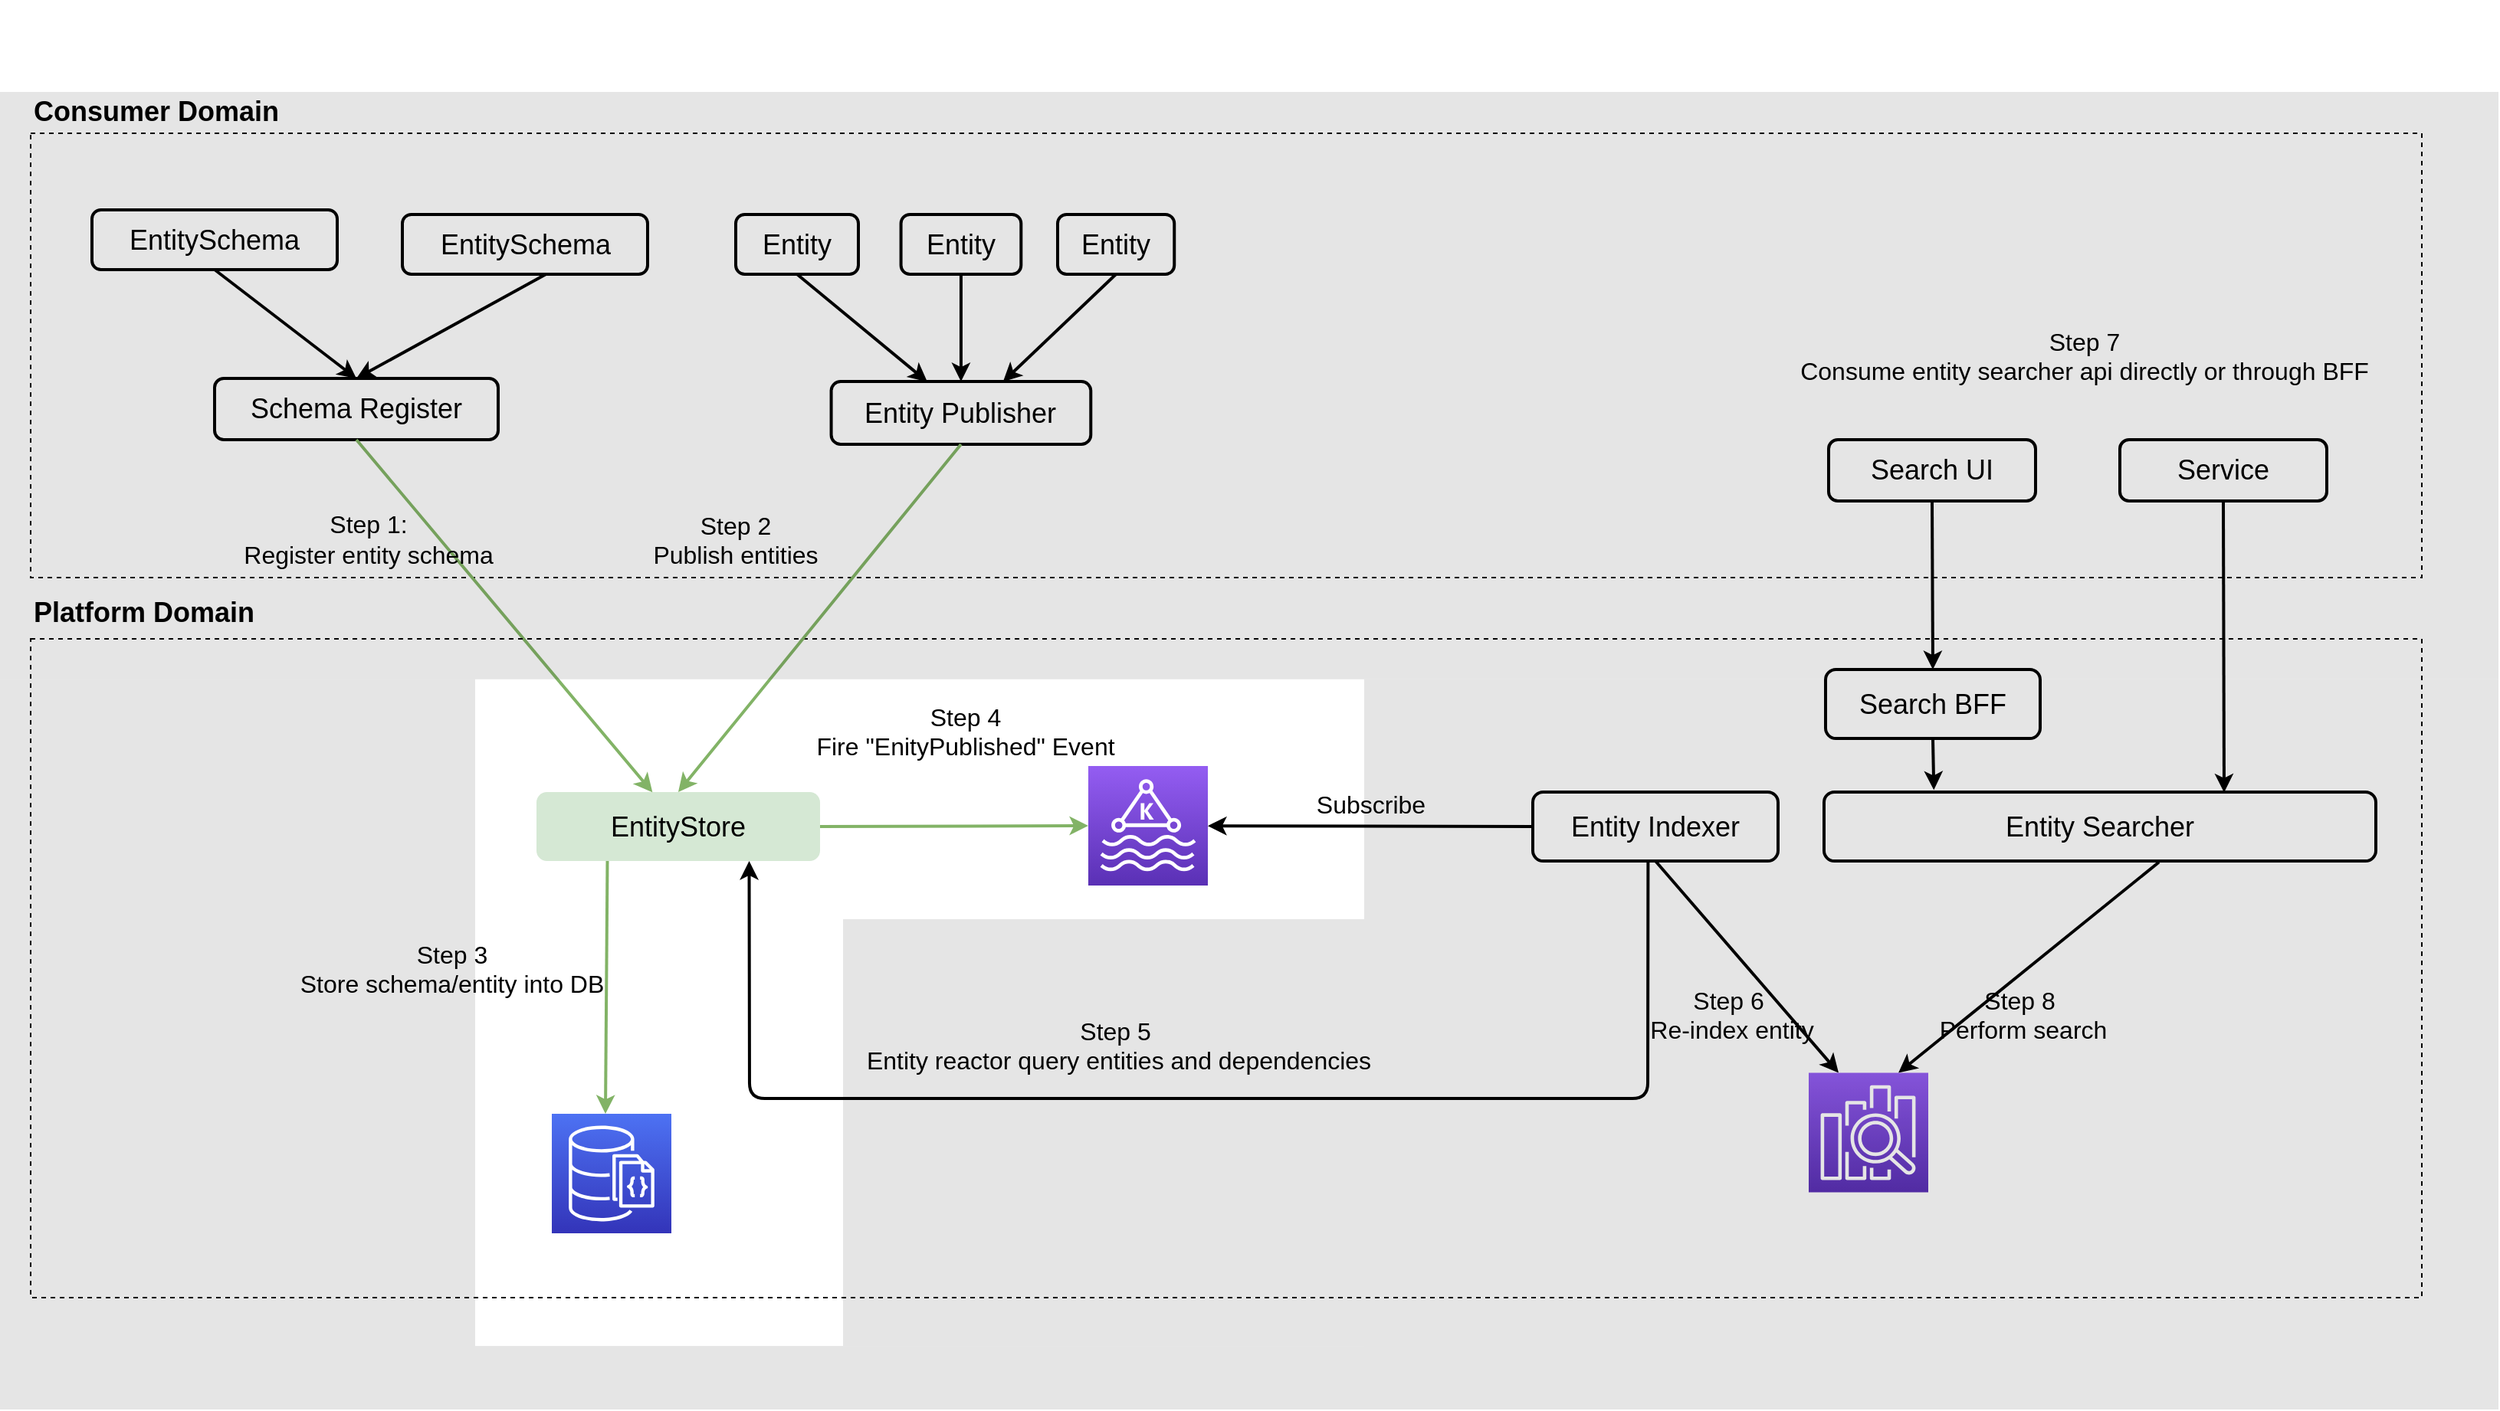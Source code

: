 <mxfile version="15.3.4" type="device"><diagram id="HSKe3RkJjBCc7iVzjrwL" name="Page-1"><mxGraphModel dx="2756" dy="1924" grid="1" gridSize="10" guides="1" tooltips="1" connect="1" arrows="1" fold="1" page="1" pageScale="1" pageWidth="850" pageHeight="1100" math="0" shadow="0"><root><mxCell id="0"/><mxCell id="1" parent="0"/><mxCell id="W5yJoB-NIu6KaFkfcaAP-46" value="" style="rounded=0;whiteSpace=wrap;html=1;dashed=1;fontSize=14;strokeWidth=1;fillColor=none;align=center;" parent="1" vertex="1"><mxGeometry x="-390" y="-110" width="1560" height="290" as="geometry"/></mxCell><mxCell id="W5yJoB-NIu6KaFkfcaAP-34" value="&lt;font style=&quot;font-size: 18px&quot;&gt;EntitySchema&lt;/font&gt;" style="rounded=1;whiteSpace=wrap;html=1;strokeWidth=2;" parent="1" vertex="1"><mxGeometry x="-350" y="-60" width="160" height="39" as="geometry"/></mxCell><mxCell id="W5yJoB-NIu6KaFkfcaAP-30" value="&lt;font style=&quot;font-size: 18px&quot;&gt;Schema Register&lt;/font&gt;" style="rounded=1;whiteSpace=wrap;html=1;strokeWidth=2;" parent="1" vertex="1"><mxGeometry x="-270" y="50" width="185" height="40" as="geometry"/></mxCell><mxCell id="W5yJoB-NIu6KaFkfcaAP-38" value="&lt;font style=&quot;font-size: 18px&quot;&gt;Entity Indexer&lt;/font&gt;" style="rounded=1;whiteSpace=wrap;html=1;strokeWidth=2;" parent="1" vertex="1"><mxGeometry x="590" y="320" width="160" height="45" as="geometry"/></mxCell><mxCell id="W5yJoB-NIu6KaFkfcaAP-51" value="&lt;font style=&quot;font-size: 18px&quot;&gt;Entity Searcher&lt;/font&gt;" style="rounded=1;whiteSpace=wrap;html=1;strokeWidth=2;" parent="1" vertex="1"><mxGeometry x="780" y="320" width="360" height="45" as="geometry"/></mxCell><mxCell id="W5yJoB-NIu6KaFkfcaAP-56" value="&lt;font style=&quot;font-size: 18px&quot;&gt;Search UI&lt;/font&gt;" style="rounded=1;whiteSpace=wrap;html=1;strokeWidth=2;" parent="1" vertex="1"><mxGeometry x="783" y="90" width="135" height="40" as="geometry"/></mxCell><mxCell id="W5yJoB-NIu6KaFkfcaAP-61" value="&lt;span style=&quot;font-size: 18px&quot;&gt;Service&lt;/span&gt;" style="rounded=1;whiteSpace=wrap;html=1;strokeWidth=2;" parent="1" vertex="1"><mxGeometry x="973" y="90" width="135" height="40" as="geometry"/></mxCell><mxCell id="yXxrHg4O1CDYqjSDaVmX-10" value="&lt;span style=&quot;font-size: 18px&quot;&gt;Search BFF&lt;/span&gt;" style="rounded=1;whiteSpace=wrap;html=1;strokeWidth=2;" parent="1" vertex="1"><mxGeometry x="781" y="240" width="140" height="45" as="geometry"/></mxCell><mxCell id="W5yJoB-NIu6KaFkfcaAP-1" value="&lt;font style=&quot;font-size: 18px&quot;&gt;EntityStore&lt;/font&gt;" style="rounded=1;whiteSpace=wrap;html=1;strokeWidth=2;fillColor=#d5e8d4;strokeColor=none;" parent="1" vertex="1"><mxGeometry x="-60" y="320" width="185" height="45" as="geometry"/></mxCell><mxCell id="W5yJoB-NIu6KaFkfcaAP-31" value="" style="endArrow=classic;html=1;fontSize=14;strokeWidth=2;entryX=0.409;entryY=0.004;entryDx=0;entryDy=0;exitX=0.5;exitY=1;exitDx=0;exitDy=0;entryPerimeter=0;fillColor=#d5e8d4;strokeColor=#82b366;" parent="1" source="W5yJoB-NIu6KaFkfcaAP-30" target="W5yJoB-NIu6KaFkfcaAP-1" edge="1"><mxGeometry width="50" height="50" relative="1" as="geometry"><mxPoint x="-20" y="210" as="sourcePoint"/><mxPoint x="40" y="200" as="targetPoint"/></mxGeometry></mxCell><mxCell id="W5yJoB-NIu6KaFkfcaAP-32" value="&lt;font style=&quot;font-size: 16px&quot;&gt;Step 1: &lt;br&gt;Register entity schema&lt;/font&gt;" style="edgeLabel;html=1;align=center;verticalAlign=middle;resizable=0;points=[];fontSize=14;labelBackgroundColor=none;" parent="W5yJoB-NIu6KaFkfcaAP-31" vertex="1" connectable="0"><mxGeometry x="-0.251" relative="1" as="geometry"><mxPoint x="-65" y="-21" as="offset"/></mxGeometry></mxCell><mxCell id="W5yJoB-NIu6KaFkfcaAP-33" value="" style="endArrow=classic;html=1;fontSize=14;strokeWidth=2;exitX=0.5;exitY=1;exitDx=0;exitDy=0;entryX=0.5;entryY=0;entryDx=0;entryDy=0;" parent="1" source="W5yJoB-NIu6KaFkfcaAP-34" target="W5yJoB-NIu6KaFkfcaAP-30" edge="1"><mxGeometry width="50" height="50" relative="1" as="geometry"><mxPoint x="-510" y="245" as="sourcePoint"/><mxPoint x="-460" y="195" as="targetPoint"/></mxGeometry></mxCell><mxCell id="W5yJoB-NIu6KaFkfcaAP-36" value="" style="endArrow=classic;html=1;fontSize=14;strokeWidth=2;exitX=0.591;exitY=0.988;exitDx=0;exitDy=0;entryX=0.5;entryY=0;entryDx=0;entryDy=0;exitPerimeter=0;" parent="1" source="W5yJoB-NIu6KaFkfcaAP-35" target="W5yJoB-NIu6KaFkfcaAP-30" edge="1"><mxGeometry width="50" height="50" relative="1" as="geometry"><mxPoint x="-260" y="-15" as="sourcePoint"/><mxPoint x="-167.5" y="60" as="targetPoint"/></mxGeometry></mxCell><mxCell id="W5yJoB-NIu6KaFkfcaAP-40" value="" style="endArrow=classic;html=1;fontSize=14;strokeWidth=2;exitX=1;exitY=0.5;exitDx=0;exitDy=0;entryX=0;entryY=0.5;entryDx=0;entryDy=0;entryPerimeter=0;fillColor=#d5e8d4;strokeColor=#82b366;" parent="1" source="W5yJoB-NIu6KaFkfcaAP-1" target="yXxrHg4O1CDYqjSDaVmX-17" edge="1"><mxGeometry width="50" height="50" relative="1" as="geometry"><mxPoint x="410" y="460" as="sourcePoint"/><mxPoint x="260" y="342.5" as="targetPoint"/></mxGeometry></mxCell><mxCell id="W5yJoB-NIu6KaFkfcaAP-41" value="Step 3&#10;Store schema/entity into DB" style="text;strokeColor=none;fillColor=none;spacingLeft=4;spacingRight=4;overflow=hidden;rotatable=0;points=[[0,0.5],[1,0.5]];portConstraint=eastwest;fontSize=16;dashed=1;align=center;" parent="1" vertex="1"><mxGeometry x="-230" y="410" width="230" height="50" as="geometry"/></mxCell><mxCell id="W5yJoB-NIu6KaFkfcaAP-42" value="Step 4&#10;Fire &quot;EnityPublished&quot; Event" style="text;strokeColor=none;fillColor=none;spacingLeft=4;spacingRight=4;overflow=hidden;rotatable=0;points=[[0,0.5],[1,0.5]];portConstraint=eastwest;fontSize=16;dashed=1;align=center;" parent="1" vertex="1"><mxGeometry x="90" y="255" width="260" height="50" as="geometry"/></mxCell><mxCell id="W5yJoB-NIu6KaFkfcaAP-43" value="" style="endArrow=classic;html=1;fontSize=14;strokeWidth=2;exitX=0;exitY=0.5;exitDx=0;exitDy=0;" parent="1" source="W5yJoB-NIu6KaFkfcaAP-38" target="yXxrHg4O1CDYqjSDaVmX-17" edge="1"><mxGeometry width="50" height="50" relative="1" as="geometry"><mxPoint x="670" y="510" as="sourcePoint"/><mxPoint x="445" y="342.5" as="targetPoint"/></mxGeometry></mxCell><mxCell id="W5yJoB-NIu6KaFkfcaAP-53" value="&lt;font style=&quot;font-size: 16px&quot;&gt;Subscribe&lt;/font&gt;" style="edgeLabel;html=1;align=center;verticalAlign=middle;resizable=0;points=[];fontSize=14;labelBackgroundColor=none;" parent="W5yJoB-NIu6KaFkfcaAP-43" vertex="1" connectable="0"><mxGeometry x="0.077" y="2" relative="1" as="geometry"><mxPoint x="8" y="-17" as="offset"/></mxGeometry></mxCell><mxCell id="W5yJoB-NIu6KaFkfcaAP-44" value="" style="endArrow=classic;html=1;fontSize=14;strokeWidth=2;entryX=0.75;entryY=1;entryDx=0;entryDy=0;exitX=0.47;exitY=1.017;exitDx=0;exitDy=0;exitPerimeter=0;" parent="1" source="W5yJoB-NIu6KaFkfcaAP-38" target="W5yJoB-NIu6KaFkfcaAP-1" edge="1"><mxGeometry width="50" height="50" relative="1" as="geometry"><mxPoint x="893" y="365" as="sourcePoint"/><mxPoint x="380" y="560" as="targetPoint"/><Array as="points"><mxPoint x="665" y="520"/><mxPoint x="79" y="520"/></Array></mxGeometry></mxCell><mxCell id="W5yJoB-NIu6KaFkfcaAP-45" value="Step 5 &#10;Entity reactor query entities and dependencies" style="text;strokeColor=none;fillColor=none;spacingLeft=4;spacingRight=4;overflow=hidden;rotatable=0;points=[[0,0.5],[1,0.5]];portConstraint=eastwest;fontSize=16;dashed=1;align=center;" parent="1" vertex="1"><mxGeometry x="120" y="460" width="400" height="50" as="geometry"/></mxCell><mxCell id="W5yJoB-NIu6KaFkfcaAP-49" value="" style="endArrow=classic;html=1;fontSize=14;strokeWidth=2;entryX=0.25;entryY=0;entryDx=0;entryDy=0;exitX=0.5;exitY=1;exitDx=0;exitDy=0;entryPerimeter=0;" parent="1" source="W5yJoB-NIu6KaFkfcaAP-38" target="WMfcCBctYA7JxGzUl_9_-1" edge="1"><mxGeometry width="50" height="50" relative="1" as="geometry"><mxPoint x="450" y="305" as="sourcePoint"/><mxPoint x="805" y="500" as="targetPoint"/></mxGeometry></mxCell><mxCell id="W5yJoB-NIu6KaFkfcaAP-50" value="Step 6 &#10;Re-index entity" style="text;strokeColor=none;fillColor=none;spacingLeft=4;spacingRight=4;overflow=hidden;rotatable=0;points=[[0,0.5],[1,0.5]];portConstraint=eastwest;fontSize=16;dashed=1;align=center;" parent="1" vertex="1"><mxGeometry x="620" y="440" width="200" height="50" as="geometry"/></mxCell><mxCell id="W5yJoB-NIu6KaFkfcaAP-55" value="" style="endArrow=classic;html=1;fontSize=14;strokeWidth=2;entryX=0.75;entryY=0;entryDx=0;entryDy=0;exitX=0.607;exitY=1.017;exitDx=0;exitDy=0;entryPerimeter=0;exitPerimeter=0;" parent="1" source="W5yJoB-NIu6KaFkfcaAP-51" target="WMfcCBctYA7JxGzUl_9_-1" edge="1"><mxGeometry width="50" height="50" relative="1" as="geometry"><mxPoint x="680" y="315" as="sourcePoint"/><mxPoint x="805" y="500" as="targetPoint"/></mxGeometry></mxCell><mxCell id="W5yJoB-NIu6KaFkfcaAP-60" value="" style="endArrow=classic;html=1;fontSize=14;strokeWidth=2;exitX=0.25;exitY=1;exitDx=0;exitDy=0;entryX=0.5;entryY=0;entryDx=0;entryDy=0;entryPerimeter=0;fillColor=#d5e8d4;strokeColor=#82b366;" parent="1" source="W5yJoB-NIu6KaFkfcaAP-1" edge="1"><mxGeometry width="50" height="50" relative="1" as="geometry"><mxPoint x="-182.62" y="390" as="sourcePoint"/><mxPoint x="-15" y="530" as="targetPoint"/></mxGeometry></mxCell><mxCell id="W5yJoB-NIu6KaFkfcaAP-62" value="" style="endArrow=classic;html=1;fontSize=14;strokeWidth=2;exitX=0.5;exitY=1;exitDx=0;exitDy=0;entryX=0.5;entryY=0;entryDx=0;entryDy=0;" parent="1" source="W5yJoB-NIu6KaFkfcaAP-56" target="yXxrHg4O1CDYqjSDaVmX-10" edge="1"><mxGeometry width="50" height="50" relative="1" as="geometry"><mxPoint x="1140" y="370" as="sourcePoint"/><mxPoint x="848" y="160" as="targetPoint"/></mxGeometry></mxCell><mxCell id="W5yJoB-NIu6KaFkfcaAP-63" value="" style="endArrow=classic;html=1;fontSize=14;strokeWidth=2;exitX=0.5;exitY=1;exitDx=0;exitDy=0;entryX=0.725;entryY=0.006;entryDx=0;entryDy=0;entryPerimeter=0;" parent="1" source="W5yJoB-NIu6KaFkfcaAP-61" target="W5yJoB-NIu6KaFkfcaAP-51" edge="1"><mxGeometry width="50" height="50" relative="1" as="geometry"><mxPoint x="1205" y="120" as="sourcePoint"/><mxPoint x="1210" y="170" as="targetPoint"/></mxGeometry></mxCell><mxCell id="W5yJoB-NIu6KaFkfcaAP-64" value="Step 7&#10;Consume entity searcher api directly or through BFF" style="text;strokeColor=none;fillColor=none;spacingLeft=4;spacingRight=4;overflow=hidden;rotatable=0;points=[[0,0.5],[1,0.5]];portConstraint=eastwest;fontSize=16;dashed=1;align=center;" parent="1" vertex="1"><mxGeometry x="740" y="10" width="420" height="50" as="geometry"/></mxCell><mxCell id="yXxrHg4O1CDYqjSDaVmX-7" value="&lt;b style=&quot;color: rgb(0 , 0 , 0) ; font-family: &amp;#34;helvetica&amp;#34; ; font-size: 18px ; font-style: normal ; letter-spacing: normal ; text-align: center ; text-indent: 0px ; text-transform: none ; word-spacing: 0px&quot;&gt;Platform Domain&lt;/b&gt;" style="text;whiteSpace=wrap;html=1;" parent="1" vertex="1"><mxGeometry x="-390" y="186" width="190" height="30" as="geometry"/></mxCell><mxCell id="yXxrHg4O1CDYqjSDaVmX-8" value="Step 8 &#10;Perform search" style="text;strokeColor=none;fillColor=none;spacingLeft=4;spacingRight=4;overflow=hidden;rotatable=0;points=[[0,0.5],[1,0.5]];portConstraint=eastwest;fontSize=16;dashed=1;align=center;" parent="1" vertex="1"><mxGeometry x="810" y="440" width="200" height="50" as="geometry"/></mxCell><mxCell id="yXxrHg4O1CDYqjSDaVmX-11" value="" style="endArrow=classic;html=1;fontSize=14;strokeWidth=2;exitX=0.5;exitY=1;exitDx=0;exitDy=0;entryX=0.199;entryY=-0.031;entryDx=0;entryDy=0;entryPerimeter=0;" parent="1" source="yXxrHg4O1CDYqjSDaVmX-10" target="W5yJoB-NIu6KaFkfcaAP-51" edge="1"><mxGeometry width="50" height="50" relative="1" as="geometry"><mxPoint x="1000" y="220" as="sourcePoint"/><mxPoint x="1002.5" y="380" as="targetPoint"/></mxGeometry></mxCell><mxCell id="yXxrHg4O1CDYqjSDaVmX-13" value="" style="sketch=0;points=[[0,0,0],[0.25,0,0],[0.5,0,0],[0.75,0,0],[1,0,0],[0,1,0],[0.25,1,0],[0.5,1,0],[0.75,1,0],[1,1,0],[0,0.25,0],[0,0.5,0],[0,0.75,0],[1,0.25,0],[1,0.5,0],[1,0.75,0]];outlineConnect=0;fontColor=#232F3E;gradientColor=#4D72F3;gradientDirection=north;fillColor=#3334B9;strokeColor=#ffffff;dashed=0;verticalLabelPosition=bottom;verticalAlign=top;align=center;html=1;fontSize=12;fontStyle=0;aspect=fixed;shape=mxgraph.aws4.resourceIcon;resIcon=mxgraph.aws4.documentdb_with_mongodb_compatibility;hachureGap=4;pointerEvents=0;labelBackgroundColor=none;" parent="1" vertex="1"><mxGeometry x="-50" y="530" width="78" height="78" as="geometry"/></mxCell><mxCell id="W5yJoB-NIu6KaFkfcaAP-65" value="" style="rounded=0;whiteSpace=wrap;html=1;dashed=1;fontSize=14;strokeWidth=1;fillColor=none;align=center;" parent="1" vertex="1"><mxGeometry x="-390" y="220" width="1560" height="430" as="geometry"/></mxCell><mxCell id="W5yJoB-NIu6KaFkfcaAP-17" value="" style="group" parent="1" vertex="1" connectable="0"><mxGeometry x="-140" y="-197" width="1360" height="920" as="geometry"/></mxCell><mxCell id="W5yJoB-NIu6KaFkfcaAP-6" value="&lt;font style=&quot;font-size: 18px&quot;&gt;Entity Publisher&lt;/font&gt;" style="rounded=1;whiteSpace=wrap;html=1;strokeWidth=2;" parent="W5yJoB-NIu6KaFkfcaAP-17" vertex="1"><mxGeometry x="272.29" y="249" width="169.35" height="41" as="geometry"/></mxCell><mxCell id="W5yJoB-NIu6KaFkfcaAP-10" value="&lt;font style=&quot;font-size: 18px&quot;&gt;Entity&lt;/font&gt;" style="rounded=1;whiteSpace=wrap;html=1;strokeWidth=2;" parent="W5yJoB-NIu6KaFkfcaAP-17" vertex="1"><mxGeometry x="210" y="140" width="80" height="39" as="geometry"/></mxCell><mxCell id="W5yJoB-NIu6KaFkfcaAP-11" value="&lt;font style=&quot;font-size: 18px&quot;&gt;Entity&lt;/font&gt;" style="rounded=1;whiteSpace=wrap;html=1;strokeWidth=2;" parent="W5yJoB-NIu6KaFkfcaAP-17" vertex="1"><mxGeometry x="317.79" y="140" width="78.36" height="39" as="geometry"/></mxCell><mxCell id="W5yJoB-NIu6KaFkfcaAP-12" value="&lt;font style=&quot;font-size: 18px&quot;&gt;Entity&lt;/font&gt;" style="rounded=1;whiteSpace=wrap;html=1;strokeWidth=2;" parent="W5yJoB-NIu6KaFkfcaAP-17" vertex="1"><mxGeometry x="420" y="140" width="76.13" height="39" as="geometry"/></mxCell><mxCell id="W5yJoB-NIu6KaFkfcaAP-13" value="" style="endArrow=classic;html=1;fontSize=14;strokeWidth=2;exitX=0.5;exitY=1;exitDx=0;exitDy=0;entryX=0.37;entryY=0.004;entryDx=0;entryDy=0;entryPerimeter=0;" parent="W5yJoB-NIu6KaFkfcaAP-17" source="W5yJoB-NIu6KaFkfcaAP-10" target="W5yJoB-NIu6KaFkfcaAP-6" edge="1"><mxGeometry width="50" height="50" relative="1" as="geometry"><mxPoint x="-351.291" y="219" as="sourcePoint"/><mxPoint x="-254.516" y="169" as="targetPoint"/></mxGeometry></mxCell><mxCell id="W5yJoB-NIu6KaFkfcaAP-14" value="" style="endArrow=classic;html=1;fontSize=14;strokeWidth=2;exitX=0.5;exitY=1;exitDx=0;exitDy=0;entryX=0.5;entryY=0;entryDx=0;entryDy=0;" parent="W5yJoB-NIu6KaFkfcaAP-17" source="W5yJoB-NIu6KaFkfcaAP-11" target="W5yJoB-NIu6KaFkfcaAP-6" edge="1"><mxGeometry width="50" height="50" relative="1" as="geometry"><mxPoint x="265.806" y="189" as="sourcePoint"/><mxPoint x="449.677" y="249" as="targetPoint"/></mxGeometry></mxCell><mxCell id="W5yJoB-NIu6KaFkfcaAP-15" value="" style="endArrow=classic;html=1;fontSize=14;strokeWidth=2;exitX=0.5;exitY=1;exitDx=0;exitDy=0;entryX=0.662;entryY=0.004;entryDx=0;entryDy=0;entryPerimeter=0;" parent="W5yJoB-NIu6KaFkfcaAP-17" source="W5yJoB-NIu6KaFkfcaAP-12" target="W5yJoB-NIu6KaFkfcaAP-6" edge="1"><mxGeometry width="50" height="50" relative="1" as="geometry"><mxPoint x="500.322" y="189" as="sourcePoint"/><mxPoint x="500.322" y="259" as="targetPoint"/></mxGeometry></mxCell><mxCell id="W5yJoB-NIu6KaFkfcaAP-16" value="" style="endArrow=classic;html=1;fontSize=14;strokeWidth=2;exitX=0.5;exitY=1;exitDx=0;exitDy=0;entryX=0.5;entryY=0;entryDx=0;entryDy=0;fillColor=#d5e8d4;strokeColor=#82b366;" parent="W5yJoB-NIu6KaFkfcaAP-17" source="W5yJoB-NIu6KaFkfcaAP-6" target="W5yJoB-NIu6KaFkfcaAP-1" edge="1"><mxGeometry width="50" height="50" relative="1" as="geometry"><mxPoint x="-38.71" y="380" as="sourcePoint"/><mxPoint x="117.968" y="450.24" as="targetPoint"/></mxGeometry></mxCell><mxCell id="W5yJoB-NIu6KaFkfcaAP-35" value="&lt;font style=&quot;font-size: 18px&quot;&gt;EntitySchema&lt;/font&gt;" style="rounded=1;whiteSpace=wrap;html=1;strokeWidth=2;" parent="W5yJoB-NIu6KaFkfcaAP-17" vertex="1"><mxGeometry x="-7.5" y="140" width="160" height="39" as="geometry"/></mxCell><mxCell id="yXxrHg4O1CDYqjSDaVmX-6" value="" style="group" parent="W5yJoB-NIu6KaFkfcaAP-17" vertex="1" connectable="0"><mxGeometry x="-270" y="60" width="1630" height="860" as="geometry"/></mxCell><mxCell id="WMfcCBctYA7JxGzUl_9_-1" value="" style="sketch=0;points=[[0,0,0],[0.25,0,0],[0.5,0,0],[0.75,0,0],[1,0,0],[0,1,0],[0.25,1,0],[0.5,1,0],[0.75,1,0],[1,1,0],[0,0.25,0],[0,0.5,0],[0,0.75,0],[1,0.25,0],[1,0.5,0],[1,0.75,0]];outlineConnect=0;fontColor=#232F3E;gradientColor=#945DF2;gradientDirection=north;fillColor=#5A30B5;strokeColor=#ffffff;dashed=0;verticalLabelPosition=bottom;verticalAlign=top;align=center;html=1;fontSize=12;fontStyle=0;aspect=fixed;shape=mxgraph.aws4.resourceIcon;resIcon=mxgraph.aws4.elasticsearch_service;hachureGap=4;pointerEvents=0;labelBackgroundColor=none;" vertex="1" parent="yXxrHg4O1CDYqjSDaVmX-6"><mxGeometry x="1180" y="640.28" width="78" height="78" as="geometry"/></mxCell><mxCell id="yXxrHg4O1CDYqjSDaVmX-2" value="" style="rounded=0;whiteSpace=wrap;html=1;hachureGap=4;pointerEvents=0;strokeColor=none;opacity=10;fillColor=#000000;" parent="yXxrHg4O1CDYqjSDaVmX-6" vertex="1"><mxGeometry x="890" y="383.373" width="740" height="476.627" as="geometry"/></mxCell><mxCell id="yXxrHg4O1CDYqjSDaVmX-1" value="" style="rounded=0;whiteSpace=wrap;html=1;hachureGap=4;pointerEvents=0;strokeColor=none;opacity=10;fillColor=#000000;" parent="yXxrHg4O1CDYqjSDaVmX-6" vertex="1"><mxGeometry width="1630" height="383.373" as="geometry"/></mxCell><mxCell id="yXxrHg4O1CDYqjSDaVmX-3" value="" style="rounded=0;whiteSpace=wrap;html=1;hachureGap=4;pointerEvents=0;strokeColor=none;opacity=10;fillColor=#000000;" parent="yXxrHg4O1CDYqjSDaVmX-6" vertex="1"><mxGeometry y="383.37" width="310" height="476.63" as="geometry"/></mxCell><mxCell id="yXxrHg4O1CDYqjSDaVmX-4" value="" style="rounded=0;whiteSpace=wrap;html=1;hachureGap=4;pointerEvents=0;strokeColor=none;opacity=10;fillColor=#000000;" parent="yXxrHg4O1CDYqjSDaVmX-6" vertex="1"><mxGeometry x="310" y="818.55" width="580" height="41.45" as="geometry"/></mxCell><mxCell id="yXxrHg4O1CDYqjSDaVmX-5" value="" style="rounded=0;whiteSpace=wrap;html=1;hachureGap=4;pointerEvents=0;strokeColor=none;opacity=10;fillColor=#000000;" parent="yXxrHg4O1CDYqjSDaVmX-6" vertex="1"><mxGeometry x="550" y="540" width="340" height="278.55" as="geometry"/></mxCell><mxCell id="yXxrHg4O1CDYqjSDaVmX-12" value="&lt;meta charset=&quot;utf-8&quot;&gt;&lt;b style=&quot;color: rgb(0, 0, 0); font-family: helvetica; font-style: normal; letter-spacing: normal; text-align: center; text-indent: 0px; text-transform: none; word-spacing: 0px; font-size: 18px;&quot;&gt;Consumer Domain&lt;/b&gt;" style="text;whiteSpace=wrap;html=1;" parent="yXxrHg4O1CDYqjSDaVmX-6" vertex="1"><mxGeometry x="20" y="-4" width="190" height="30" as="geometry"/></mxCell><mxCell id="yXxrHg4O1CDYqjSDaVmX-17" value="" style="sketch=0;points=[[0,0,0],[0.25,0,0],[0.5,0,0],[0.75,0,0],[1,0,0],[0,1,0],[0.25,1,0],[0.5,1,0],[0.75,1,0],[1,1,0],[0,0.25,0],[0,0.5,0],[0,0.75,0],[1,0.25,0],[1,0.5,0],[1,0.75,0]];outlineConnect=0;fontColor=#232F3E;gradientColor=#945DF2;gradientDirection=north;fillColor=#5A30B5;strokeColor=#ffffff;dashed=0;verticalLabelPosition=bottom;verticalAlign=top;align=center;html=1;fontSize=12;fontStyle=0;aspect=fixed;shape=mxgraph.aws4.resourceIcon;resIcon=mxgraph.aws4.managed_streaming_for_kafka;hachureGap=4;pointerEvents=0;labelBackgroundColor=none;" parent="yXxrHg4O1CDYqjSDaVmX-6" vertex="1"><mxGeometry x="710" y="440" width="78" height="78" as="geometry"/></mxCell><mxCell id="W5yJoB-NIu6KaFkfcaAP-9" value="Step 2&#10;Publish entities" style="text;strokeColor=none;fillColor=none;spacingLeft=4;spacingRight=4;overflow=hidden;rotatable=0;points=[[0,0.5],[1,0.5]];portConstraint=eastwest;fontSize=16;dashed=1;align=center;" parent="yXxrHg4O1CDYqjSDaVmX-6" vertex="1"><mxGeometry x="400" y="267" width="160" height="50" as="geometry"/></mxCell><mxCell id="yXxrHg4O1CDYqjSDaVmX-19" value="" style="shape=image;html=1;verticalAlign=top;verticalLabelPosition=bottom;labelBackgroundColor=#ffffff;imageAspect=0;aspect=fixed;image=https://cdn4.iconfinder.com/data/icons/logos-brands-5/24/graphql-128.png;hachureGap=4;pointerEvents=0;strokeColor=#F8CECC;fillColor=#F8CECC;imageBackground=none;" parent="yXxrHg4O1CDYqjSDaVmX-6" vertex="1"><mxGeometry x="450" y="510" width="30" height="30" as="geometry"/></mxCell></root></mxGraphModel></diagram></mxfile>